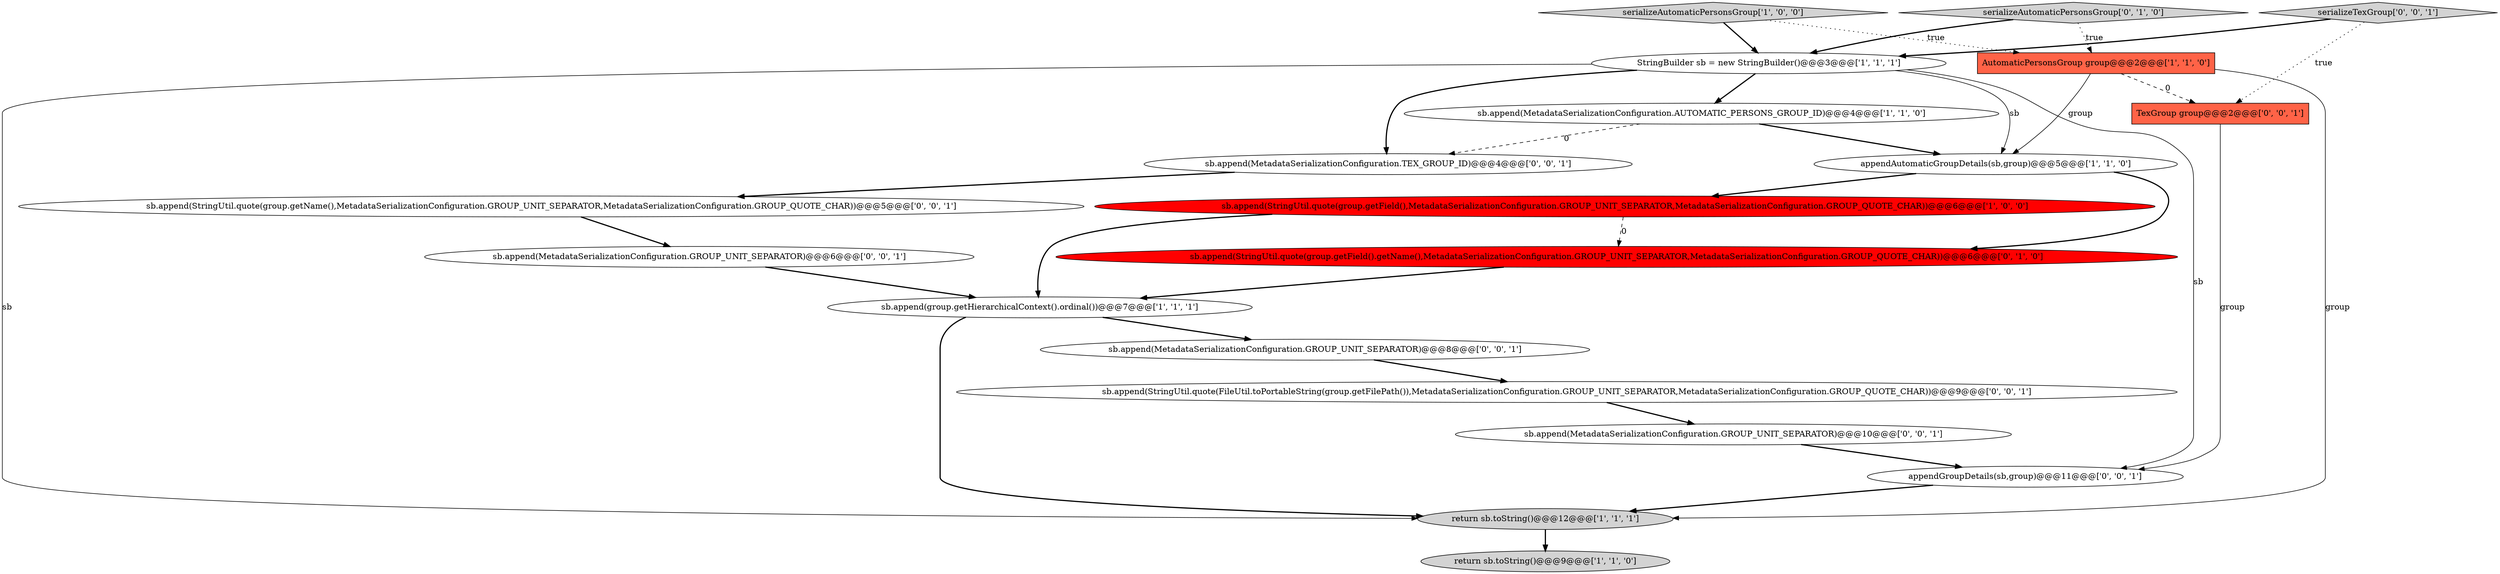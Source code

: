 digraph {
2 [style = filled, label = "return sb.toString()@@@12@@@['1', '1', '1']", fillcolor = lightgray, shape = ellipse image = "AAA0AAABBB1BBB"];
4 [style = filled, label = "serializeAutomaticPersonsGroup['1', '0', '0']", fillcolor = lightgray, shape = diamond image = "AAA0AAABBB1BBB"];
14 [style = filled, label = "appendGroupDetails(sb,group)@@@11@@@['0', '0', '1']", fillcolor = white, shape = ellipse image = "AAA0AAABBB3BBB"];
3 [style = filled, label = "sb.append(MetadataSerializationConfiguration.AUTOMATIC_PERSONS_GROUP_ID)@@@4@@@['1', '1', '0']", fillcolor = white, shape = ellipse image = "AAA0AAABBB1BBB"];
17 [style = filled, label = "sb.append(StringUtil.quote(group.getName(),MetadataSerializationConfiguration.GROUP_UNIT_SEPARATOR,MetadataSerializationConfiguration.GROUP_QUOTE_CHAR))@@@5@@@['0', '0', '1']", fillcolor = white, shape = ellipse image = "AAA0AAABBB3BBB"];
7 [style = filled, label = "AutomaticPersonsGroup group@@@2@@@['1', '1', '0']", fillcolor = tomato, shape = box image = "AAA0AAABBB1BBB"];
12 [style = filled, label = "TexGroup group@@@2@@@['0', '0', '1']", fillcolor = tomato, shape = box image = "AAA0AAABBB3BBB"];
0 [style = filled, label = "appendAutomaticGroupDetails(sb,group)@@@5@@@['1', '1', '0']", fillcolor = white, shape = ellipse image = "AAA0AAABBB1BBB"];
1 [style = filled, label = "return sb.toString()@@@9@@@['1', '1', '0']", fillcolor = lightgray, shape = ellipse image = "AAA0AAABBB1BBB"];
9 [style = filled, label = "sb.append(StringUtil.quote(group.getField().getName(),MetadataSerializationConfiguration.GROUP_UNIT_SEPARATOR,MetadataSerializationConfiguration.GROUP_QUOTE_CHAR))@@@6@@@['0', '1', '0']", fillcolor = red, shape = ellipse image = "AAA1AAABBB2BBB"];
16 [style = filled, label = "sb.append(MetadataSerializationConfiguration.GROUP_UNIT_SEPARATOR)@@@6@@@['0', '0', '1']", fillcolor = white, shape = ellipse image = "AAA0AAABBB3BBB"];
18 [style = filled, label = "serializeTexGroup['0', '0', '1']", fillcolor = lightgray, shape = diamond image = "AAA0AAABBB3BBB"];
19 [style = filled, label = "sb.append(MetadataSerializationConfiguration.GROUP_UNIT_SEPARATOR)@@@10@@@['0', '0', '1']", fillcolor = white, shape = ellipse image = "AAA0AAABBB3BBB"];
8 [style = filled, label = "sb.append(group.getHierarchicalContext().ordinal())@@@7@@@['1', '1', '1']", fillcolor = white, shape = ellipse image = "AAA0AAABBB1BBB"];
11 [style = filled, label = "sb.append(MetadataSerializationConfiguration.GROUP_UNIT_SEPARATOR)@@@8@@@['0', '0', '1']", fillcolor = white, shape = ellipse image = "AAA0AAABBB3BBB"];
5 [style = filled, label = "sb.append(StringUtil.quote(group.getField(),MetadataSerializationConfiguration.GROUP_UNIT_SEPARATOR,MetadataSerializationConfiguration.GROUP_QUOTE_CHAR))@@@6@@@['1', '0', '0']", fillcolor = red, shape = ellipse image = "AAA1AAABBB1BBB"];
6 [style = filled, label = "StringBuilder sb = new StringBuilder()@@@3@@@['1', '1', '1']", fillcolor = white, shape = ellipse image = "AAA0AAABBB1BBB"];
10 [style = filled, label = "serializeAutomaticPersonsGroup['0', '1', '0']", fillcolor = lightgray, shape = diamond image = "AAA0AAABBB2BBB"];
15 [style = filled, label = "sb.append(StringUtil.quote(FileUtil.toPortableString(group.getFilePath()),MetadataSerializationConfiguration.GROUP_UNIT_SEPARATOR,MetadataSerializationConfiguration.GROUP_QUOTE_CHAR))@@@9@@@['0', '0', '1']", fillcolor = white, shape = ellipse image = "AAA0AAABBB3BBB"];
13 [style = filled, label = "sb.append(MetadataSerializationConfiguration.TEX_GROUP_ID)@@@4@@@['0', '0', '1']", fillcolor = white, shape = ellipse image = "AAA0AAABBB3BBB"];
6->3 [style = bold, label=""];
5->8 [style = bold, label=""];
0->9 [style = bold, label=""];
16->8 [style = bold, label=""];
4->6 [style = bold, label=""];
2->1 [style = bold, label=""];
7->2 [style = solid, label="group"];
4->7 [style = dotted, label="true"];
5->9 [style = dashed, label="0"];
15->19 [style = bold, label=""];
9->8 [style = bold, label=""];
3->13 [style = dashed, label="0"];
10->6 [style = bold, label=""];
6->0 [style = solid, label="sb"];
3->0 [style = bold, label=""];
11->15 [style = bold, label=""];
7->0 [style = solid, label="group"];
13->17 [style = bold, label=""];
18->12 [style = dotted, label="true"];
19->14 [style = bold, label=""];
8->2 [style = bold, label=""];
18->6 [style = bold, label=""];
6->14 [style = solid, label="sb"];
6->13 [style = bold, label=""];
7->12 [style = dashed, label="0"];
14->2 [style = bold, label=""];
12->14 [style = solid, label="group"];
6->2 [style = solid, label="sb"];
8->11 [style = bold, label=""];
10->7 [style = dotted, label="true"];
17->16 [style = bold, label=""];
0->5 [style = bold, label=""];
}
